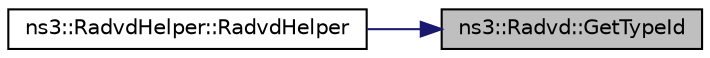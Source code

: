 digraph "ns3::Radvd::GetTypeId"
{
 // LATEX_PDF_SIZE
  edge [fontname="Helvetica",fontsize="10",labelfontname="Helvetica",labelfontsize="10"];
  node [fontname="Helvetica",fontsize="10",shape=record];
  rankdir="RL";
  Node1 [label="ns3::Radvd::GetTypeId",height=0.2,width=0.4,color="black", fillcolor="grey75", style="filled", fontcolor="black",tooltip="Get the type ID."];
  Node1 -> Node2 [dir="back",color="midnightblue",fontsize="10",style="solid",fontname="Helvetica"];
  Node2 [label="ns3::RadvdHelper::RadvdHelper",height=0.2,width=0.4,color="black", fillcolor="white", style="filled",URL="$classns3_1_1_radvd_helper.html#a7816b46feca912d398b8a8ce58b6157b",tooltip="Constructor."];
}
